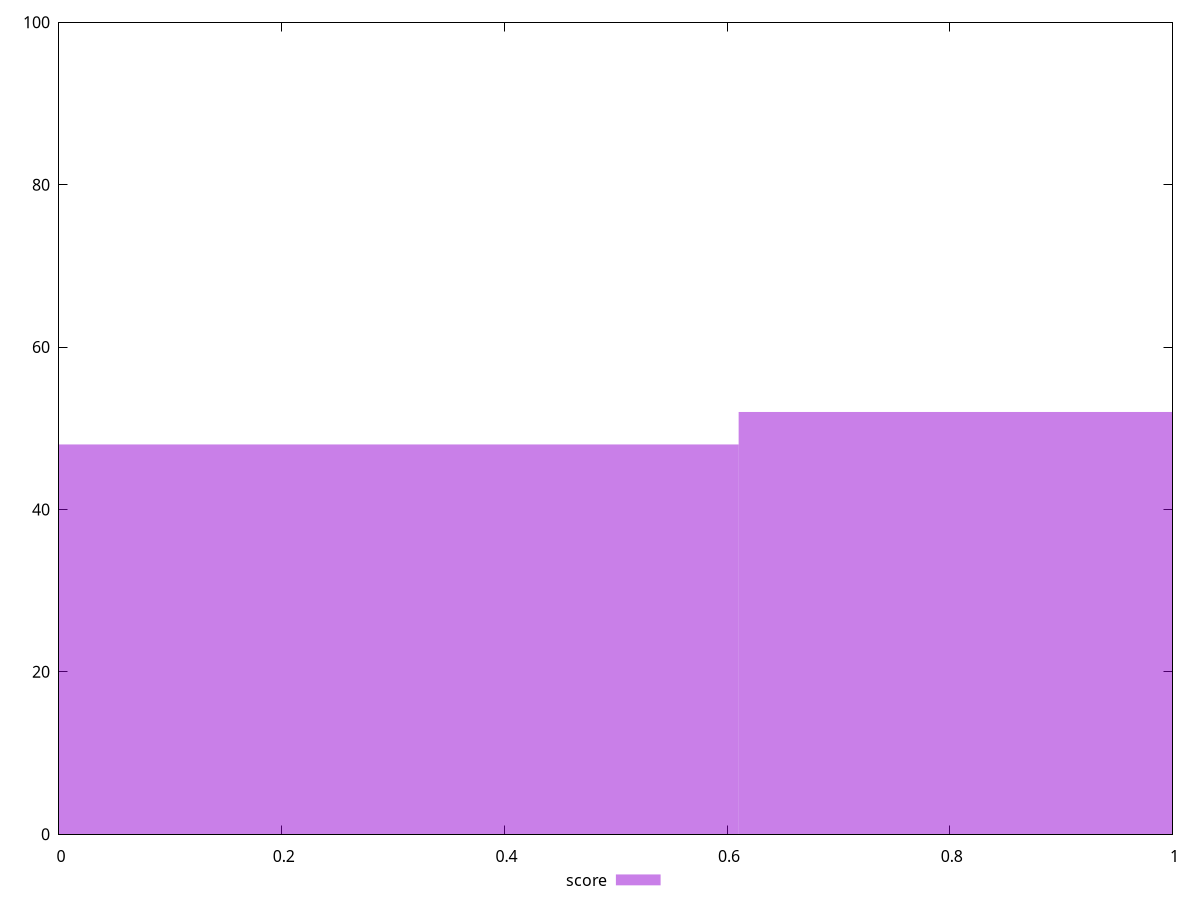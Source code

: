 reset

$score <<EOF
0 48
1.2207381530259198 52
EOF

set key outside below
set boxwidth 1.2207381530259198
set xrange [0:1]
set yrange [0:100]
set style fill transparent solid 0.5 noborder
set terminal svg size 640, 490 enhanced background rgb 'white'
set output "report_00007_2020-12-11T15:55:29.892Z/third-party-summary/samples/pages+cached/score/histogram.svg"

plot $score title "score" with boxes

reset
